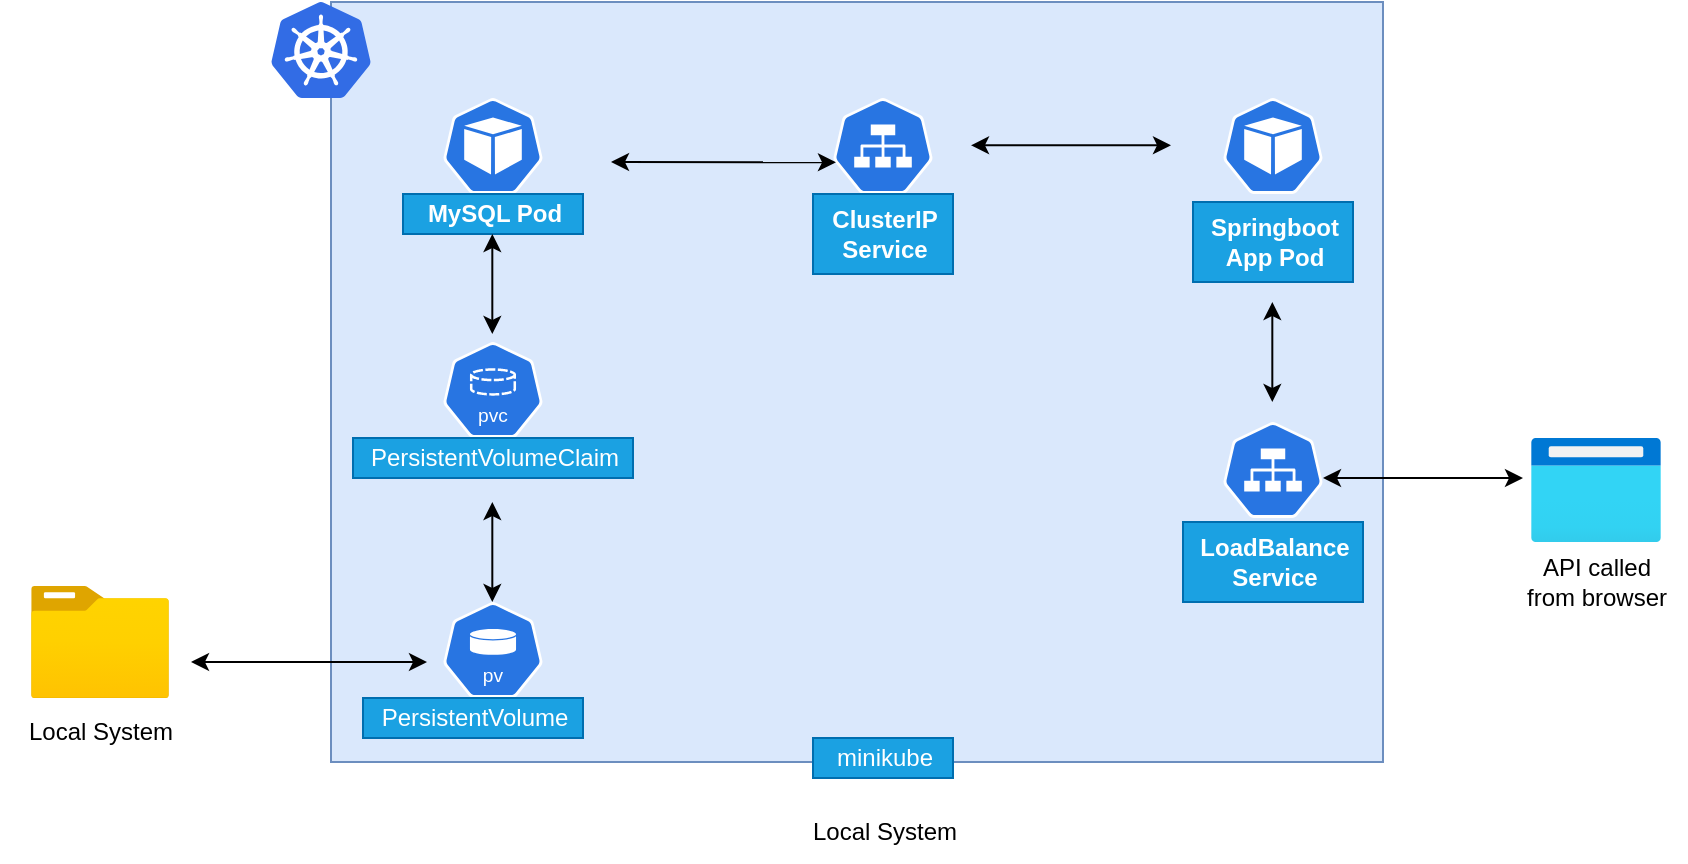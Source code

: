 <mxfile version="28.1.0">
  <diagram id="lkJJdAiTt8mB2J1fwdr7" name="Page-1">
    <mxGraphModel dx="1426" dy="799" grid="1" gridSize="10" guides="1" tooltips="1" connect="1" arrows="1" fold="1" page="1" pageScale="1" pageWidth="850" pageHeight="1100" math="0" shadow="0">
      <root>
        <mxCell id="0" />
        <mxCell id="1" parent="0" />
        <mxCell id="2" value="" style="rounded=0;whiteSpace=wrap;html=1;fillColor=#dae8fc;strokeColor=#6c8ebf;" parent="1" vertex="1">
          <mxGeometry x="172.5" y="120" width="526" height="380" as="geometry" />
        </mxCell>
        <mxCell id="3" value="" style="image;sketch=0;aspect=fixed;html=1;points=[];align=center;fontSize=12;image=img/lib/mscae/Kubernetes.svg;" parent="1" vertex="1">
          <mxGeometry x="142.5" y="120" width="50" height="48" as="geometry" />
        </mxCell>
        <mxCell id="4" value="" style="aspect=fixed;sketch=0;html=1;dashed=0;whitespace=wrap;verticalLabelPosition=bottom;verticalAlign=top;fillColor=#2875E2;strokeColor=#ffffff;points=[[0.005,0.63,0],[0.1,0.2,0],[0.9,0.2,0],[0.5,0,0],[0.995,0.63,0],[0.72,0.99,0],[0.5,1,0],[0.28,0.99,0]];shape=mxgraph.kubernetes.icon2;prIcon=pod" parent="1" vertex="1">
          <mxGeometry x="228.5" y="168" width="50" height="48" as="geometry" />
        </mxCell>
        <mxCell id="5" value="" style="aspect=fixed;sketch=0;html=1;dashed=0;whitespace=wrap;verticalLabelPosition=bottom;verticalAlign=top;fillColor=#2875E2;strokeColor=#ffffff;points=[[0.005,0.63,0],[0.1,0.2,0],[0.9,0.2,0],[0.5,0,0],[0.995,0.63,0],[0.72,0.99,0],[0.5,1,0],[0.28,0.99,0]];shape=mxgraph.kubernetes.icon2;prIcon=svc" parent="1" vertex="1">
          <mxGeometry x="423.5" y="168" width="50" height="48" as="geometry" />
        </mxCell>
        <mxCell id="6" value="" style="aspect=fixed;sketch=0;html=1;dashed=0;whitespace=wrap;verticalLabelPosition=bottom;verticalAlign=top;fillColor=#2875E2;strokeColor=#ffffff;points=[[0.005,0.63,0],[0.1,0.2,0],[0.9,0.2,0],[0.5,0,0],[0.995,0.63,0],[0.72,0.99,0],[0.5,1,0],[0.28,0.99,0]];shape=mxgraph.kubernetes.icon2;prIcon=svc" parent="1" vertex="1">
          <mxGeometry x="618.5" y="330" width="50" height="48" as="geometry" />
        </mxCell>
        <mxCell id="7" value="" style="aspect=fixed;sketch=0;html=1;dashed=0;whitespace=wrap;verticalLabelPosition=bottom;verticalAlign=top;fillColor=#2875E2;strokeColor=#ffffff;points=[[0.005,0.63,0],[0.1,0.2,0],[0.9,0.2,0],[0.5,0,0],[0.995,0.63,0],[0.72,0.99,0],[0.5,1,0],[0.28,0.99,0]];shape=mxgraph.kubernetes.icon2;prIcon=pod" parent="1" vertex="1">
          <mxGeometry x="618.5" y="168" width="50" height="48" as="geometry" />
        </mxCell>
        <mxCell id="9" value="" style="aspect=fixed;sketch=0;html=1;dashed=0;whitespace=wrap;verticalLabelPosition=bottom;verticalAlign=top;fillColor=#2875E2;strokeColor=#ffffff;points=[[0.005,0.63,0],[0.1,0.2,0],[0.9,0.2,0],[0.5,0,0],[0.995,0.63,0],[0.72,0.99,0],[0.5,1,0],[0.28,0.99,0]];shape=mxgraph.kubernetes.icon2;kubernetesLabel=1;prIcon=pv" parent="1" vertex="1">
          <mxGeometry x="228.5" y="420" width="50" height="48" as="geometry" />
        </mxCell>
        <mxCell id="10" value="" style="aspect=fixed;sketch=0;html=1;dashed=0;whitespace=wrap;verticalLabelPosition=bottom;verticalAlign=top;fillColor=#2875E2;strokeColor=#ffffff;points=[[0.005,0.63,0],[0.1,0.2,0],[0.9,0.2,0],[0.5,0,0],[0.995,0.63,0],[0.72,0.99,0],[0.5,1,0],[0.28,0.99,0]];shape=mxgraph.kubernetes.icon2;kubernetesLabel=1;prIcon=pvc" parent="1" vertex="1">
          <mxGeometry x="228.5" y="290" width="50" height="48" as="geometry" />
        </mxCell>
        <mxCell id="11" value="" style="image;aspect=fixed;html=1;points=[];align=center;fontSize=12;image=img/lib/azure2/general/Folder_Blank.svg;" parent="1" vertex="1">
          <mxGeometry x="22.5" y="412" width="69" height="56.0" as="geometry" />
        </mxCell>
        <mxCell id="12" value="" style="image;aspect=fixed;html=1;points=[];align=center;fontSize=12;image=img/lib/azure2/general/Browser.svg;" parent="1" vertex="1">
          <mxGeometry x="772.5" y="338" width="65" height="52" as="geometry" />
        </mxCell>
        <mxCell id="13" value="&lt;b&gt;&lt;font style=&quot;color: rgb(255, 255, 255);&quot;&gt;ClusterIP&lt;br&gt;Service&lt;/font&gt;&lt;/b&gt;" style="text;html=1;align=center;verticalAlign=middle;resizable=0;points=[];autosize=1;strokeColor=#006EAF;fillColor=#1ba1e2;fontColor=#FFFFFF;spacing=0;" parent="1" vertex="1">
          <mxGeometry x="413.5" y="216" width="70" height="40" as="geometry" />
        </mxCell>
        <mxCell id="14" value="&lt;b&gt;&lt;font style=&quot;color: rgb(255, 255, 255);&quot;&gt;MySQL Pod&lt;/font&gt;&lt;/b&gt;" style="text;html=1;align=center;verticalAlign=middle;resizable=0;points=[];autosize=1;strokeColor=#006EAF;fillColor=#1ba1e2;fontColor=#FFFFFF;spacing=0;" parent="1" vertex="1">
          <mxGeometry x="208.5" y="216" width="90" height="20" as="geometry" />
        </mxCell>
        <mxCell id="16" value="&lt;b&gt;&lt;font style=&quot;color: rgb(255, 255, 255);&quot;&gt;Springboot &lt;br&gt;App Pod&lt;/font&gt;&lt;/b&gt;" style="text;html=1;align=center;verticalAlign=middle;resizable=0;points=[];autosize=1;strokeColor=#006EAF;fillColor=#1ba1e2;fontColor=#FFFFFF;spacing=0;" parent="1" vertex="1">
          <mxGeometry x="603.5" y="220" width="80" height="40" as="geometry" />
        </mxCell>
        <mxCell id="17" value="&lt;b&gt;&lt;font style=&quot;color: rgb(255, 255, 255);&quot;&gt;LoadBalance&lt;br&gt;Service&lt;/font&gt;&lt;/b&gt;" style="text;html=1;align=center;verticalAlign=middle;resizable=0;points=[];autosize=1;strokeColor=#006EAF;fillColor=#1ba1e2;fontColor=#FFFFFF;spacing=0;" parent="1" vertex="1">
          <mxGeometry x="598.5" y="380" width="90" height="40" as="geometry" />
        </mxCell>
        <mxCell id="18" value="PersistentVolumeClaim" style="text;html=1;align=center;verticalAlign=middle;resizable=0;points=[];autosize=1;strokeColor=#006EAF;fillColor=#1ba1e2;fontColor=#FFFFFF;spacing=0;" parent="1" vertex="1">
          <mxGeometry x="183.5" y="338" width="140" height="20" as="geometry" />
        </mxCell>
        <mxCell id="19" value="PersistentVolume" style="text;html=1;align=center;verticalAlign=middle;resizable=0;points=[];autosize=1;strokeColor=#006EAF;fillColor=#1ba1e2;fontColor=#FFFFFF;spacing=0;" parent="1" vertex="1">
          <mxGeometry x="188.5" y="468" width="110" height="20" as="geometry" />
        </mxCell>
        <mxCell id="20" value="minikube" style="text;html=1;align=center;verticalAlign=middle;resizable=0;points=[];autosize=1;strokeColor=#006EAF;fillColor=#1ba1e2;fontColor=#FFFFFF;spacing=0;" parent="1" vertex="1">
          <mxGeometry x="413.5" y="488" width="70" height="20" as="geometry" />
        </mxCell>
        <mxCell id="21" value="Local System" style="text;html=1;align=center;verticalAlign=middle;resizable=0;points=[];autosize=1;strokeColor=none;fillColor=none;" parent="1" vertex="1">
          <mxGeometry x="398.5" y="520" width="100" height="30" as="geometry" />
        </mxCell>
        <mxCell id="22" value="API called &lt;br&gt;from browser" style="text;html=1;align=center;verticalAlign=middle;resizable=0;points=[];autosize=1;strokeColor=none;fillColor=none;" parent="1" vertex="1">
          <mxGeometry x="760" y="390" width="90" height="40" as="geometry" />
        </mxCell>
        <mxCell id="24" value="" style="endArrow=classic;startArrow=classic;html=1;entryX=0.48;entryY=0.211;entryDx=0;entryDy=0;entryPerimeter=0;" parent="1" target="2" edge="1">
          <mxGeometry width="50" height="50" relative="1" as="geometry">
            <mxPoint x="312.5" y="200" as="sourcePoint" />
            <mxPoint x="362.5" y="150" as="targetPoint" />
          </mxGeometry>
        </mxCell>
        <mxCell id="25" value="" style="endArrow=classic;startArrow=classic;html=1;entryX=0.48;entryY=0.211;entryDx=0;entryDy=0;entryPerimeter=0;" parent="1" edge="1">
          <mxGeometry width="50" height="50" relative="1" as="geometry">
            <mxPoint x="492.5" y="191.66" as="sourcePoint" />
            <mxPoint x="592.5" y="191.66" as="targetPoint" />
          </mxGeometry>
        </mxCell>
        <mxCell id="26" value="" style="endArrow=classic;startArrow=classic;html=1;entryX=0.48;entryY=0.211;entryDx=0;entryDy=0;entryPerimeter=0;" parent="1" edge="1">
          <mxGeometry width="50" height="50" relative="1" as="geometry">
            <mxPoint x="668.5" y="358" as="sourcePoint" />
            <mxPoint x="768.5" y="358" as="targetPoint" />
          </mxGeometry>
        </mxCell>
        <mxCell id="27" value="" style="endArrow=classic;startArrow=classic;html=1;" parent="1" edge="1">
          <mxGeometry width="50" height="50" relative="1" as="geometry">
            <mxPoint x="102.5" y="450" as="sourcePoint" />
            <mxPoint x="220.5" y="450" as="targetPoint" />
          </mxGeometry>
        </mxCell>
        <mxCell id="28" value="" style="endArrow=classic;startArrow=classic;html=1;" parent="1" edge="1">
          <mxGeometry width="50" height="50" relative="1" as="geometry">
            <mxPoint x="643.16" y="320" as="sourcePoint" />
            <mxPoint x="643.16" y="270" as="targetPoint" />
          </mxGeometry>
        </mxCell>
        <mxCell id="29" value="" style="endArrow=classic;startArrow=classic;html=1;" parent="1" edge="1">
          <mxGeometry width="50" height="50" relative="1" as="geometry">
            <mxPoint x="253.16" y="286" as="sourcePoint" />
            <mxPoint x="253.16" y="236" as="targetPoint" />
          </mxGeometry>
        </mxCell>
        <mxCell id="30" value="" style="endArrow=classic;startArrow=classic;html=1;" parent="1" edge="1">
          <mxGeometry width="50" height="50" relative="1" as="geometry">
            <mxPoint x="253.16" y="420" as="sourcePoint" />
            <mxPoint x="253.16" y="370" as="targetPoint" />
          </mxGeometry>
        </mxCell>
        <mxCell id="33" value="Local System" style="text;html=1;align=center;verticalAlign=middle;resizable=0;points=[];autosize=1;strokeColor=none;fillColor=none;" parent="1" vertex="1">
          <mxGeometry x="7" y="470" width="100" height="30" as="geometry" />
        </mxCell>
      </root>
    </mxGraphModel>
  </diagram>
</mxfile>
